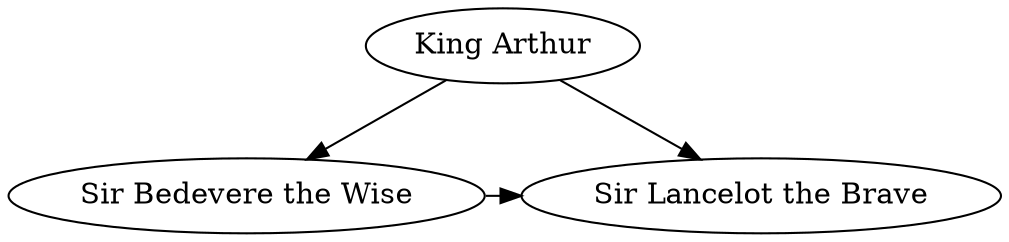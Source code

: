 // The Round Table
digraph {
    A [label="King Arthur"]
    B [label="Sir Bedevere the Wise"]
    L [label="Sir Lancelot the Brave"]
        A -> B
        A -> L
        B -> L [constraint=false]
}
